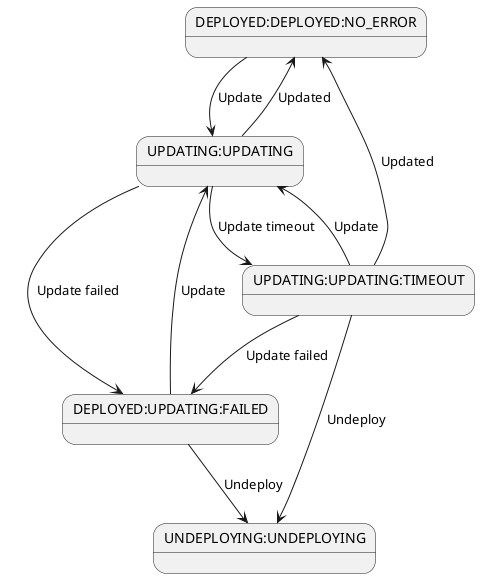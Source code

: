 @startuml

DEPLOYED:DEPLOYED:NO_ERROR --> UPDATING:UPDATING: Update
UPDATING:UPDATING --> DEPLOYED:DEPLOYED:NO_ERROR: Updated
UPDATING:UPDATING --> DEPLOYED:UPDATING:FAILED: Update failed
UPDATING:UPDATING --> UPDATING:UPDATING:TIMEOUT: Update timeout
DEPLOYED:UPDATING:FAILED --> UPDATING:UPDATING: Update
DEPLOYED:UPDATING:FAILED --> UNDEPLOYING:UNDEPLOYING: Undeploy
UPDATING:UPDATING:TIMEOUT --> UPDATING:UPDATING: Update
UPDATING:UPDATING:TIMEOUT --> DEPLOYED:UPDATING:FAILED: Update failed
UPDATING:UPDATING:TIMEOUT --> UNDEPLOYING:UNDEPLOYING: Undeploy
UPDATING:UPDATING:TIMEOUT --> DEPLOYED:DEPLOYED:NO_ERROR: Updated

@enduml
